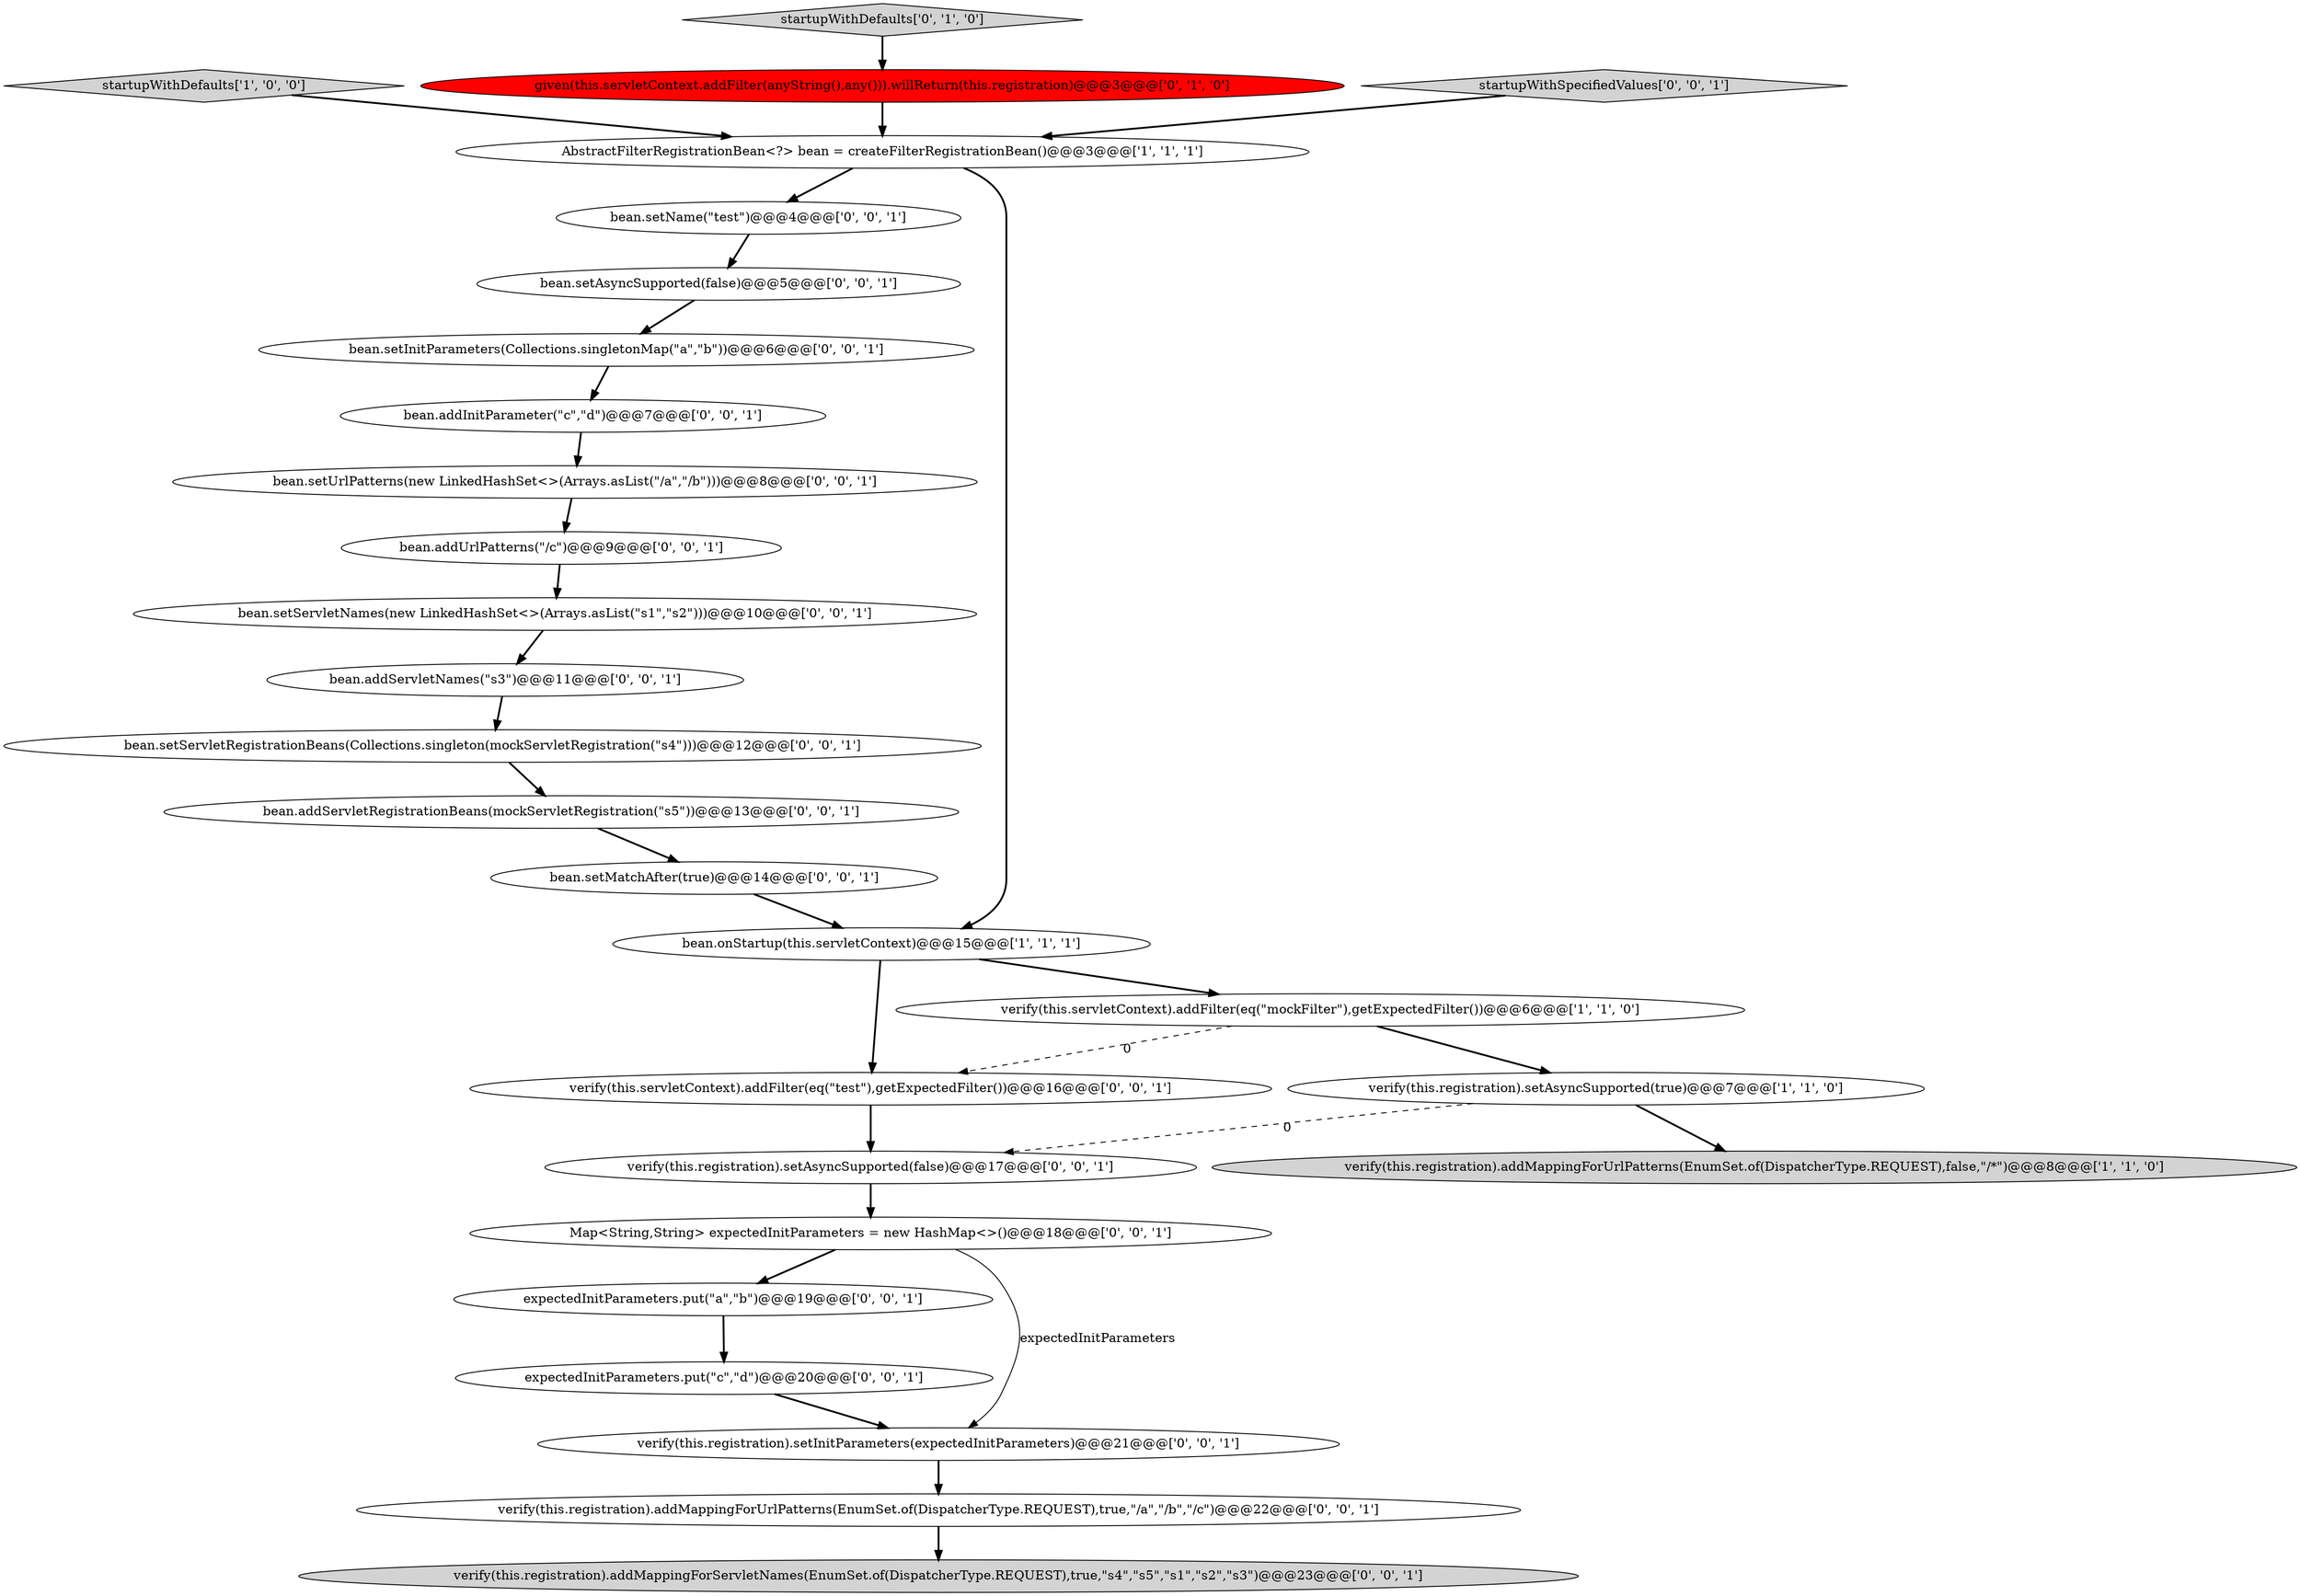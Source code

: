 digraph {
3 [style = filled, label = "startupWithDefaults['1', '0', '0']", fillcolor = lightgray, shape = diamond image = "AAA0AAABBB1BBB"];
0 [style = filled, label = "AbstractFilterRegistrationBean<?> bean = createFilterRegistrationBean()@@@3@@@['1', '1', '1']", fillcolor = white, shape = ellipse image = "AAA0AAABBB1BBB"];
16 [style = filled, label = "bean.setAsyncSupported(false)@@@5@@@['0', '0', '1']", fillcolor = white, shape = ellipse image = "AAA0AAABBB3BBB"];
4 [style = filled, label = "verify(this.registration).addMappingForUrlPatterns(EnumSet.of(DispatcherType.REQUEST),false,\"/*\")@@@8@@@['1', '1', '0']", fillcolor = lightgray, shape = ellipse image = "AAA0AAABBB1BBB"];
27 [style = filled, label = "verify(this.servletContext).addFilter(eq(\"test\"),getExpectedFilter())@@@16@@@['0', '0', '1']", fillcolor = white, shape = ellipse image = "AAA0AAABBB3BBB"];
15 [style = filled, label = "expectedInitParameters.put(\"a\",\"b\")@@@19@@@['0', '0', '1']", fillcolor = white, shape = ellipse image = "AAA0AAABBB3BBB"];
7 [style = filled, label = "given(this.servletContext.addFilter(anyString(),any())).willReturn(this.registration)@@@3@@@['0', '1', '0']", fillcolor = red, shape = ellipse image = "AAA1AAABBB2BBB"];
9 [style = filled, label = "bean.setMatchAfter(true)@@@14@@@['0', '0', '1']", fillcolor = white, shape = ellipse image = "AAA0AAABBB3BBB"];
19 [style = filled, label = "verify(this.registration).addMappingForUrlPatterns(EnumSet.of(DispatcherType.REQUEST),true,\"/a\",\"/b\",\"/c\")@@@22@@@['0', '0', '1']", fillcolor = white, shape = ellipse image = "AAA0AAABBB3BBB"];
12 [style = filled, label = "bean.setInitParameters(Collections.singletonMap(\"a\",\"b\"))@@@6@@@['0', '0', '1']", fillcolor = white, shape = ellipse image = "AAA0AAABBB3BBB"];
20 [style = filled, label = "bean.setName(\"test\")@@@4@@@['0', '0', '1']", fillcolor = white, shape = ellipse image = "AAA0AAABBB3BBB"];
22 [style = filled, label = "bean.setServletRegistrationBeans(Collections.singleton(mockServletRegistration(\"s4\")))@@@12@@@['0', '0', '1']", fillcolor = white, shape = ellipse image = "AAA0AAABBB3BBB"];
5 [style = filled, label = "bean.onStartup(this.servletContext)@@@15@@@['1', '1', '1']", fillcolor = white, shape = ellipse image = "AAA0AAABBB1BBB"];
21 [style = filled, label = "verify(this.registration).setAsyncSupported(false)@@@17@@@['0', '0', '1']", fillcolor = white, shape = ellipse image = "AAA0AAABBB3BBB"];
24 [style = filled, label = "expectedInitParameters.put(\"c\",\"d\")@@@20@@@['0', '0', '1']", fillcolor = white, shape = ellipse image = "AAA0AAABBB3BBB"];
1 [style = filled, label = "verify(this.servletContext).addFilter(eq(\"mockFilter\"),getExpectedFilter())@@@6@@@['1', '1', '0']", fillcolor = white, shape = ellipse image = "AAA0AAABBB1BBB"];
23 [style = filled, label = "verify(this.registration).addMappingForServletNames(EnumSet.of(DispatcherType.REQUEST),true,\"s4\",\"s5\",\"s1\",\"s2\",\"s3\")@@@23@@@['0', '0', '1']", fillcolor = lightgray, shape = ellipse image = "AAA0AAABBB3BBB"];
6 [style = filled, label = "startupWithDefaults['0', '1', '0']", fillcolor = lightgray, shape = diamond image = "AAA0AAABBB2BBB"];
10 [style = filled, label = "startupWithSpecifiedValues['0', '0', '1']", fillcolor = lightgray, shape = diamond image = "AAA0AAABBB3BBB"];
18 [style = filled, label = "verify(this.registration).setInitParameters(expectedInitParameters)@@@21@@@['0', '0', '1']", fillcolor = white, shape = ellipse image = "AAA0AAABBB3BBB"];
26 [style = filled, label = "bean.addUrlPatterns(\"/c\")@@@9@@@['0', '0', '1']", fillcolor = white, shape = ellipse image = "AAA0AAABBB3BBB"];
2 [style = filled, label = "verify(this.registration).setAsyncSupported(true)@@@7@@@['1', '1', '0']", fillcolor = white, shape = ellipse image = "AAA0AAABBB1BBB"];
14 [style = filled, label = "bean.addServletRegistrationBeans(mockServletRegistration(\"s5\"))@@@13@@@['0', '0', '1']", fillcolor = white, shape = ellipse image = "AAA0AAABBB3BBB"];
11 [style = filled, label = "bean.setServletNames(new LinkedHashSet<>(Arrays.asList(\"s1\",\"s2\")))@@@10@@@['0', '0', '1']", fillcolor = white, shape = ellipse image = "AAA0AAABBB3BBB"];
17 [style = filled, label = "Map<String,String> expectedInitParameters = new HashMap<>()@@@18@@@['0', '0', '1']", fillcolor = white, shape = ellipse image = "AAA0AAABBB3BBB"];
8 [style = filled, label = "bean.addServletNames(\"s3\")@@@11@@@['0', '0', '1']", fillcolor = white, shape = ellipse image = "AAA0AAABBB3BBB"];
25 [style = filled, label = "bean.setUrlPatterns(new LinkedHashSet<>(Arrays.asList(\"/a\",\"/b\")))@@@8@@@['0', '0', '1']", fillcolor = white, shape = ellipse image = "AAA0AAABBB3BBB"];
13 [style = filled, label = "bean.addInitParameter(\"c\",\"d\")@@@7@@@['0', '0', '1']", fillcolor = white, shape = ellipse image = "AAA0AAABBB3BBB"];
13->25 [style = bold, label=""];
17->18 [style = solid, label="expectedInitParameters"];
1->27 [style = dashed, label="0"];
18->19 [style = bold, label=""];
7->0 [style = bold, label=""];
2->4 [style = bold, label=""];
24->18 [style = bold, label=""];
26->11 [style = bold, label=""];
3->0 [style = bold, label=""];
8->22 [style = bold, label=""];
12->13 [style = bold, label=""];
5->1 [style = bold, label=""];
20->16 [style = bold, label=""];
2->21 [style = dashed, label="0"];
19->23 [style = bold, label=""];
15->24 [style = bold, label=""];
10->0 [style = bold, label=""];
25->26 [style = bold, label=""];
17->15 [style = bold, label=""];
9->5 [style = bold, label=""];
11->8 [style = bold, label=""];
0->20 [style = bold, label=""];
14->9 [style = bold, label=""];
1->2 [style = bold, label=""];
5->27 [style = bold, label=""];
6->7 [style = bold, label=""];
22->14 [style = bold, label=""];
27->21 [style = bold, label=""];
16->12 [style = bold, label=""];
21->17 [style = bold, label=""];
0->5 [style = bold, label=""];
}
